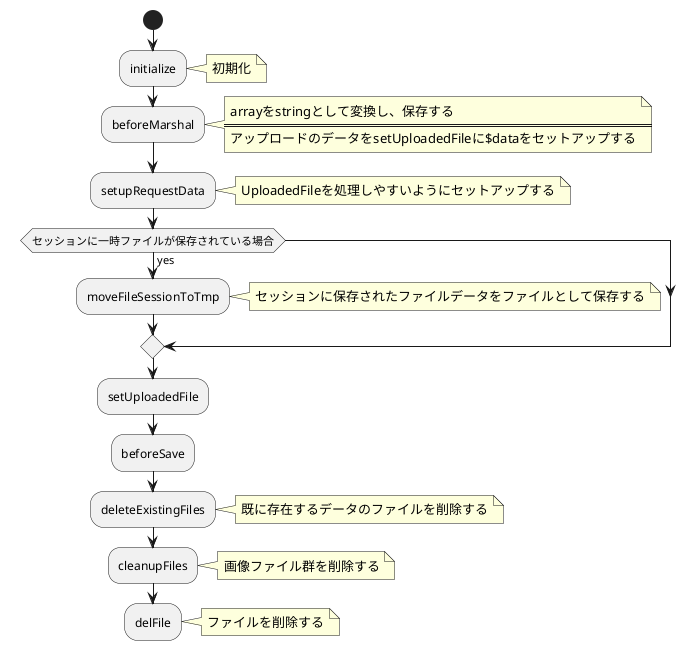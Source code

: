 @startuml

start
:initialize;
note right
    初期化
end note
:beforeMarshal;
note right
    arrayをstringとして変換し、保存する
    ====
    アップロードのデータをsetUploadedFileに$dataをセットアップする
end note
:setupRequestData;
note right
    UploadedFileを処理しやすいようにセットアップする
end note
if (セッションに一時ファイルが保存されている場合) then (yes)
    :moveFileSessionToTmp;
    note right
    セッションに保存されたファイルデータをファイルとして保存する
    end note
endif
:setUploadedFile;
:beforeSave;
:deleteExistingFiles;
note right
    既に存在するデータのファイルを削除する
end note
:cleanupFiles;
note right
    画像ファイル群を削除する
end note
:delFile;
note right
    ファイルを削除する
end note
@enduml